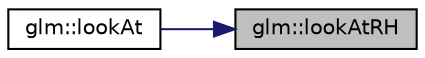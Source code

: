 digraph "glm::lookAtRH"
{
 // LATEX_PDF_SIZE
  edge [fontname="Helvetica",fontsize="10",labelfontname="Helvetica",labelfontsize="10"];
  node [fontname="Helvetica",fontsize="10",shape=record];
  rankdir="RL";
  Node1 [label="glm::lookAtRH",height=0.2,width=0.4,color="black", fillcolor="grey75", style="filled", fontcolor="black",tooltip=" "];
  Node1 -> Node2 [dir="back",color="midnightblue",fontsize="10",style="solid",fontname="Helvetica"];
  Node2 [label="glm::lookAt",height=0.2,width=0.4,color="black", fillcolor="white", style="filled",URL="$group__gtc__matrix__transform.html#gaf8eef81da1ad09f6a8920101c01eaae4",tooltip=" "];
}
